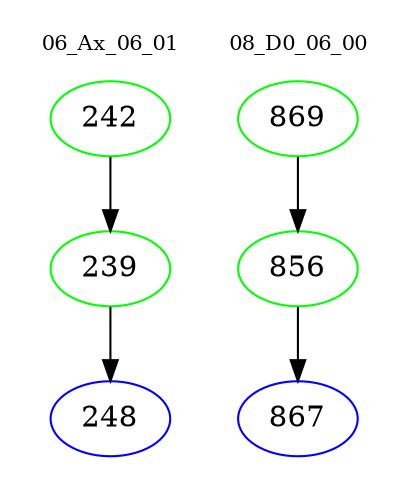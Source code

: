 digraph{
subgraph cluster_0 {
color = white
label = "06_Ax_06_01";
fontsize=10;
T0_242 [label="242", color="green"]
T0_242 -> T0_239 [color="black"]
T0_239 [label="239", color="green"]
T0_239 -> T0_248 [color="black"]
T0_248 [label="248", color="blue"]
}
subgraph cluster_1 {
color = white
label = "08_D0_06_00";
fontsize=10;
T1_869 [label="869", color="green"]
T1_869 -> T1_856 [color="black"]
T1_856 [label="856", color="green"]
T1_856 -> T1_867 [color="black"]
T1_867 [label="867", color="blue"]
}
}
